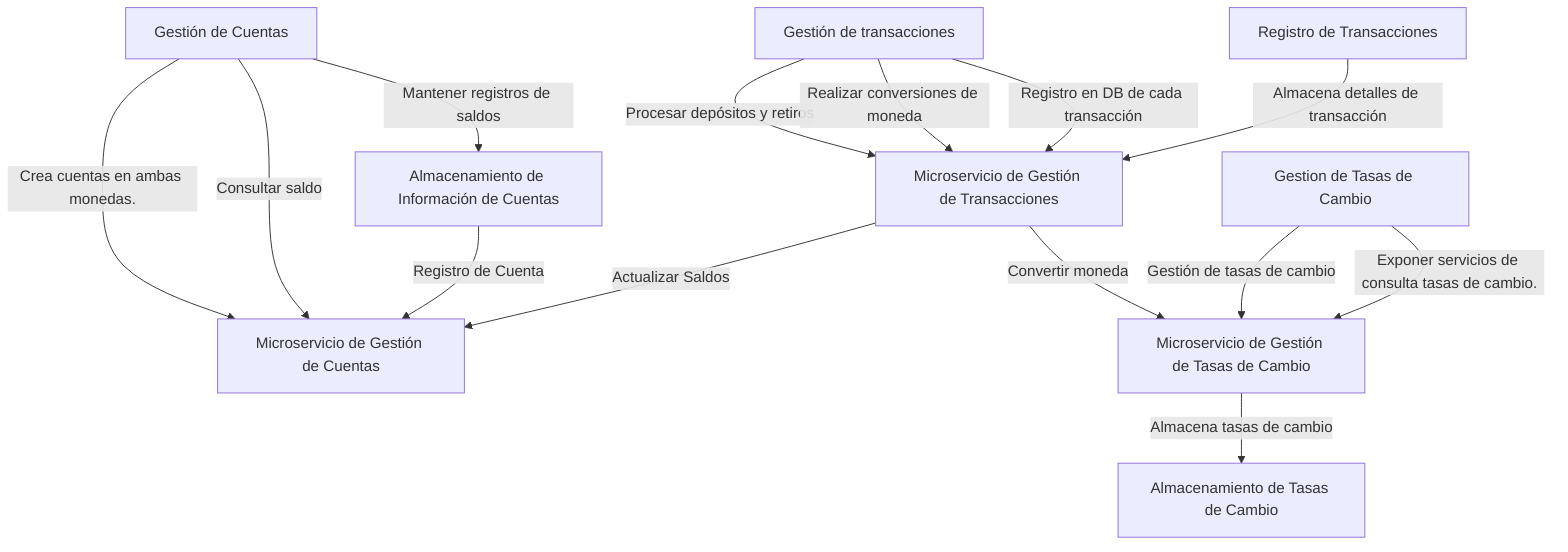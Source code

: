 graph TD
    A[Gestión de Cuentas] -->|Crea cuentas en ambas monedas.| B[Microservicio de Gestión de Cuentas]
    A -->|Mantener registros de saldos| C[Almacenamiento de Información de Cuentas]
    A -->|Consultar saldo| B
    C -->|Registro de Cuenta| B
    F[Microservicio de Gestión de Transacciones] -->|Actualizar Saldos| B
    F -->|Convertir moneda | I[Microservicio de Gestión de Tasas de Cambio]
    E[Gestión de transacciones] -->|Procesar depósitos y retiros| F
    E -->|Realizar conversiones de moneda| F
    E -->|Registro en DB de cada transacción| F
    H[Registro de Transacciones] -->|Almacena detalles de transacción| F
    G[Gestion de Tasas de Cambio] -->|Gestión de tasas de cambio| I
    G -->|Exponer servicios de consulta tasas de cambio.| I
    I -->|Almacena tasas de cambio| K[Almacenamiento de Tasas de Cambio]